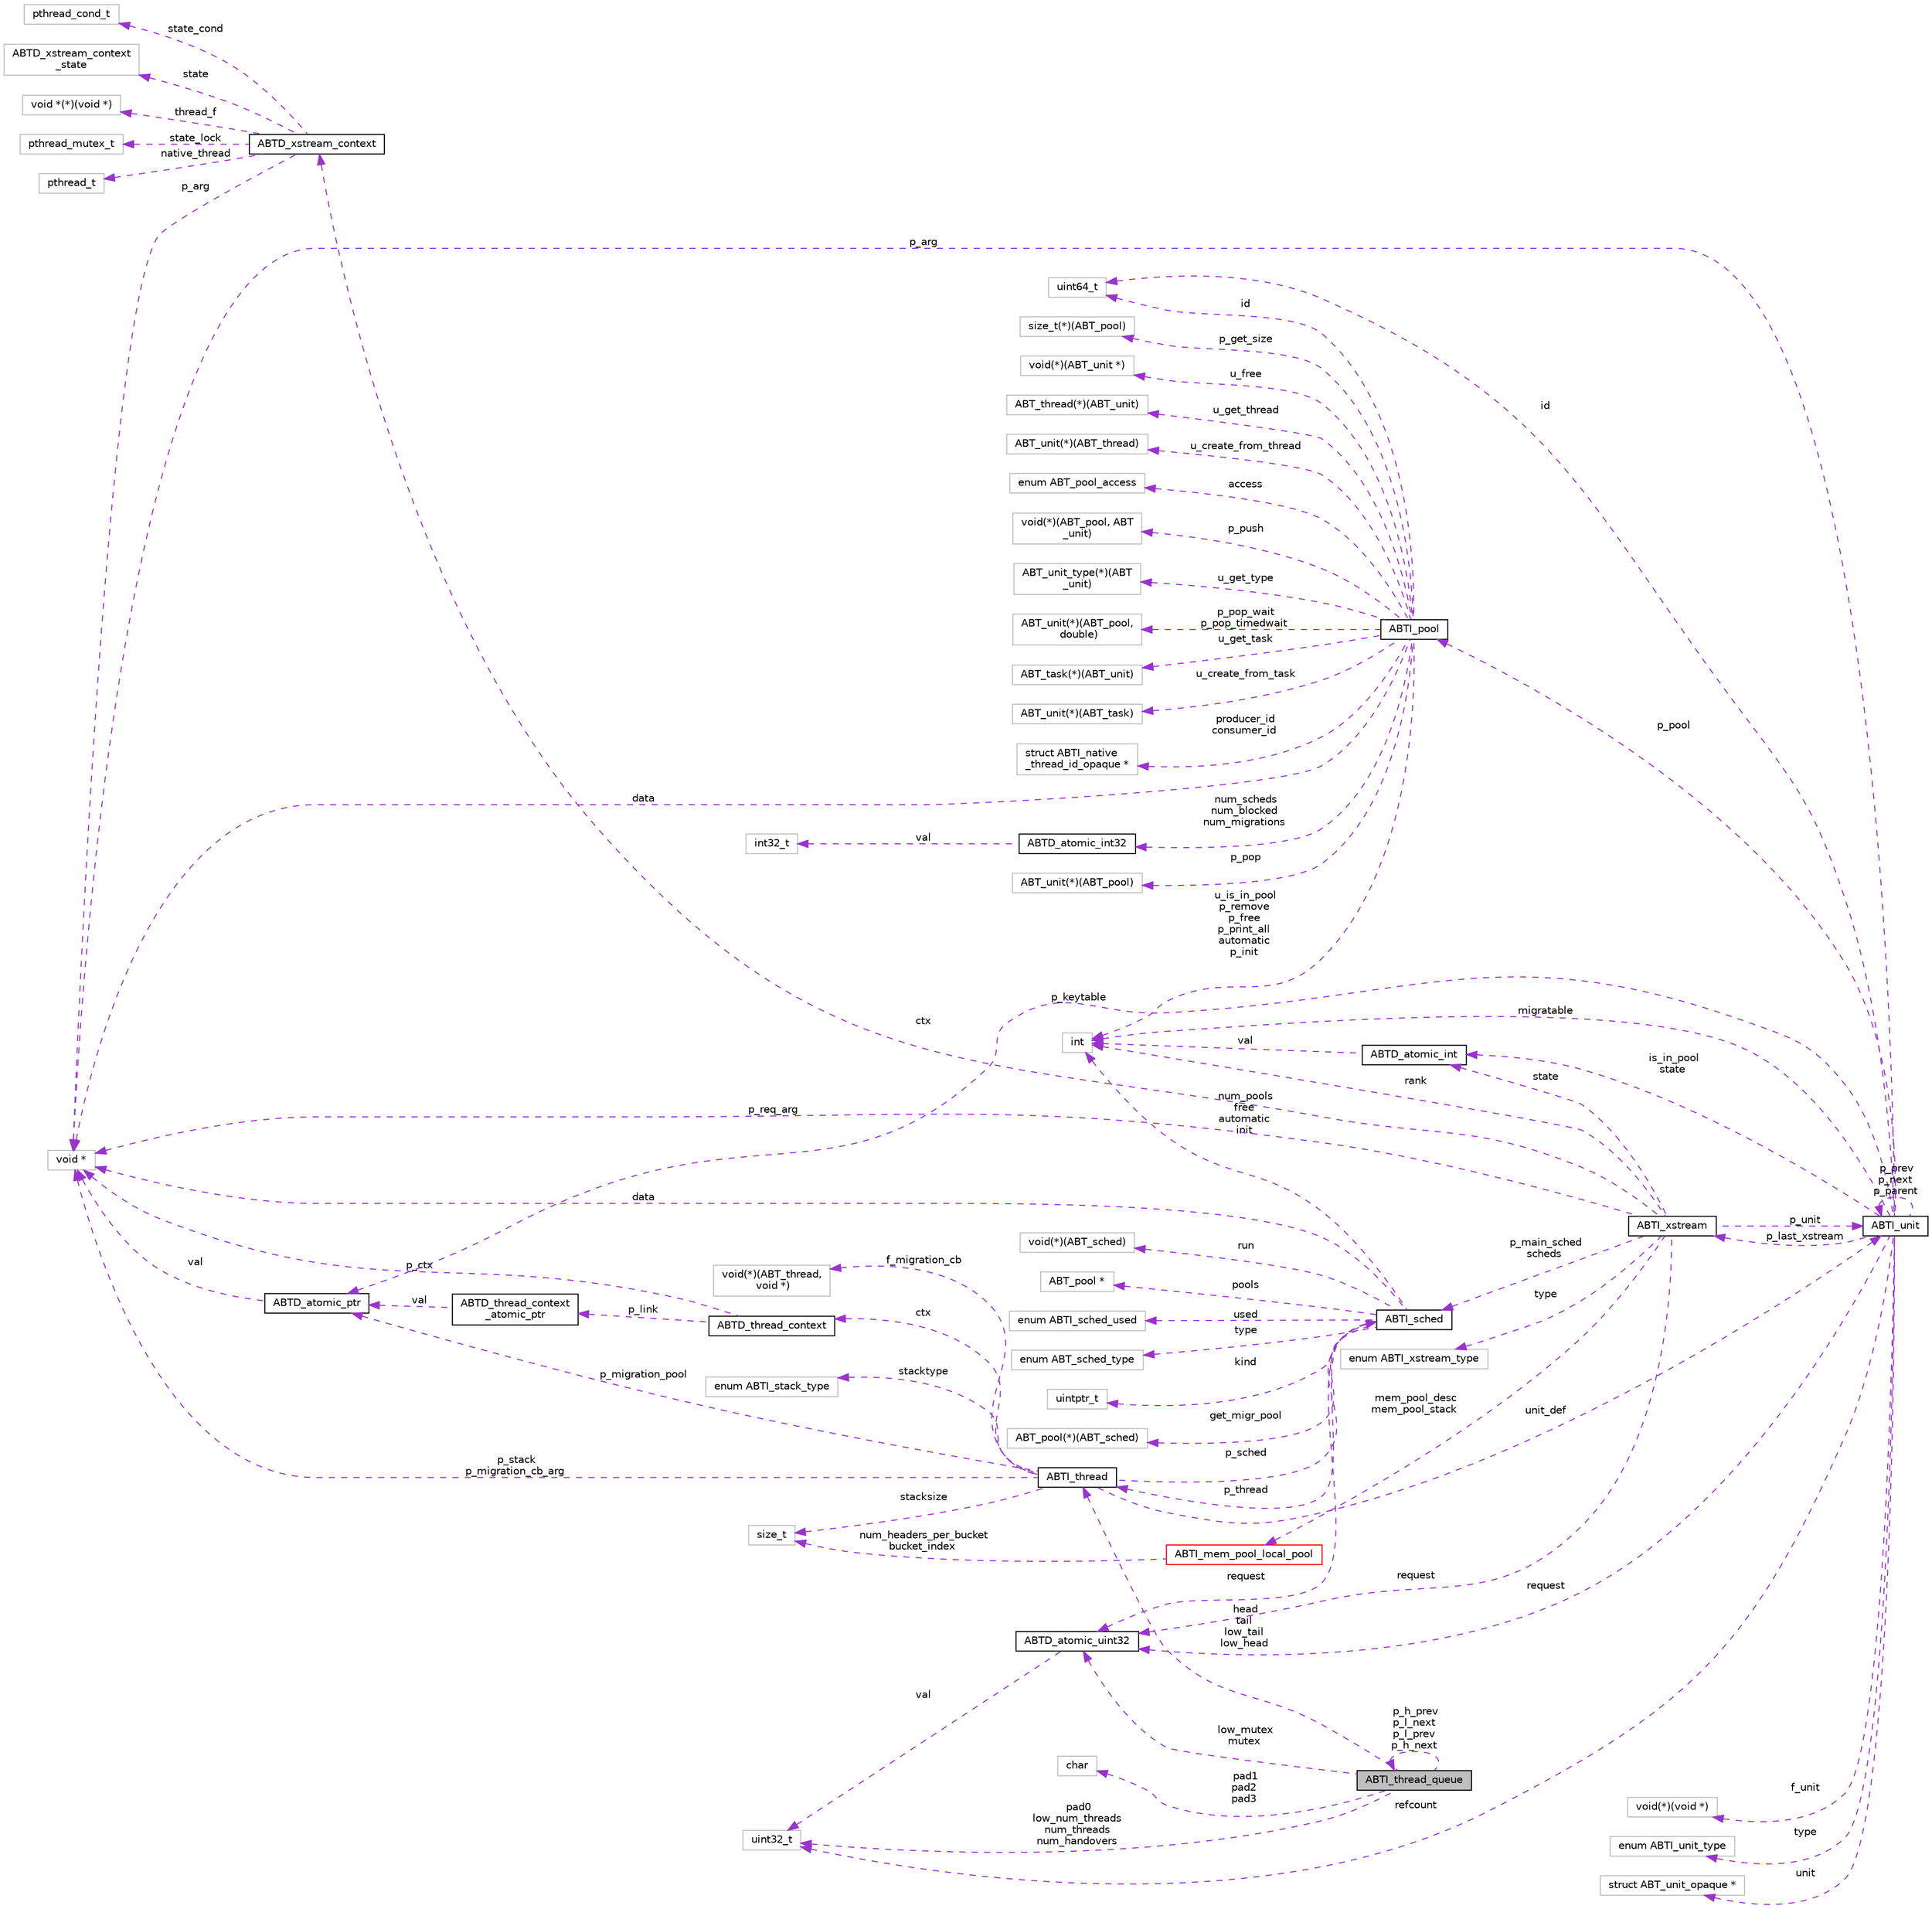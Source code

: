 digraph "ABTI_thread_queue"
{
  edge [fontname="Helvetica",fontsize="10",labelfontname="Helvetica",labelfontsize="10"];
  node [fontname="Helvetica",fontsize="10",shape=record];
  rankdir="LR";
  Node1 [label="ABTI_thread_queue",height=0.2,width=0.4,color="black", fillcolor="grey75", style="filled" fontcolor="black"];
  Node2 -> Node1 [dir="back",color="darkorchid3",fontsize="10",style="dashed",label=" head\ntail\nlow_tail\nlow_head" ,fontname="Helvetica"];
  Node2 [label="ABTI_thread",height=0.2,width=0.4,color="black", fillcolor="white", style="filled",URL="$d3/d55/structABTI__thread.html"];
  Node3 -> Node2 [dir="back",color="darkorchid3",fontsize="10",style="dashed",label=" p_sched" ,fontname="Helvetica"];
  Node3 [label="ABTI_sched",height=0.2,width=0.4,color="black", fillcolor="white", style="filled",URL="$d0/dd5/structABTI__sched.html"];
  Node2 -> Node3 [dir="back",color="darkorchid3",fontsize="10",style="dashed",label=" p_thread" ,fontname="Helvetica"];
  Node4 -> Node3 [dir="back",color="darkorchid3",fontsize="10",style="dashed",label=" get_migr_pool" ,fontname="Helvetica"];
  Node4 [label="ABT_pool(*)(ABT_sched)",height=0.2,width=0.4,color="grey75", fillcolor="white", style="filled"];
  Node5 -> Node3 [dir="back",color="darkorchid3",fontsize="10",style="dashed",label=" num_pools\nfree\nautomatic\ninit" ,fontname="Helvetica"];
  Node5 [label="int",height=0.2,width=0.4,color="grey75", fillcolor="white", style="filled"];
  Node6 -> Node3 [dir="back",color="darkorchid3",fontsize="10",style="dashed",label=" run" ,fontname="Helvetica"];
  Node6 [label="void(*)(ABT_sched)",height=0.2,width=0.4,color="grey75", fillcolor="white", style="filled"];
  Node7 -> Node3 [dir="back",color="darkorchid3",fontsize="10",style="dashed",label=" pools" ,fontname="Helvetica"];
  Node7 [label="ABT_pool *",height=0.2,width=0.4,color="grey75", fillcolor="white", style="filled"];
  Node8 -> Node3 [dir="back",color="darkorchid3",fontsize="10",style="dashed",label=" request" ,fontname="Helvetica"];
  Node8 [label="ABTD_atomic_uint32",height=0.2,width=0.4,color="black", fillcolor="white", style="filled",URL="$db/df7/structABTD__atomic__uint32.html"];
  Node9 -> Node8 [dir="back",color="darkorchid3",fontsize="10",style="dashed",label=" val" ,fontname="Helvetica"];
  Node9 [label="uint32_t",height=0.2,width=0.4,color="grey75", fillcolor="white", style="filled"];
  Node10 -> Node3 [dir="back",color="darkorchid3",fontsize="10",style="dashed",label=" used" ,fontname="Helvetica"];
  Node10 [label="enum ABTI_sched_used",height=0.2,width=0.4,color="grey75", fillcolor="white", style="filled"];
  Node11 -> Node3 [dir="back",color="darkorchid3",fontsize="10",style="dashed",label=" data" ,fontname="Helvetica"];
  Node11 [label="void *",height=0.2,width=0.4,color="grey75", fillcolor="white", style="filled"];
  Node12 -> Node3 [dir="back",color="darkorchid3",fontsize="10",style="dashed",label=" type" ,fontname="Helvetica"];
  Node12 [label="enum ABT_sched_type",height=0.2,width=0.4,color="grey75", fillcolor="white", style="filled"];
  Node13 -> Node3 [dir="back",color="darkorchid3",fontsize="10",style="dashed",label=" kind" ,fontname="Helvetica"];
  Node13 [label="uintptr_t",height=0.2,width=0.4,color="grey75", fillcolor="white", style="filled"];
  Node14 -> Node2 [dir="back",color="darkorchid3",fontsize="10",style="dashed",label=" stacksize" ,fontname="Helvetica"];
  Node14 [label="size_t",height=0.2,width=0.4,color="grey75", fillcolor="white", style="filled"];
  Node15 -> Node2 [dir="back",color="darkorchid3",fontsize="10",style="dashed",label=" ctx" ,fontname="Helvetica"];
  Node15 [label="ABTD_thread_context",height=0.2,width=0.4,color="black", fillcolor="white", style="filled",URL="$d5/de4/structABTD__thread__context.html"];
  Node16 -> Node15 [dir="back",color="darkorchid3",fontsize="10",style="dashed",label=" p_link" ,fontname="Helvetica"];
  Node16 [label="ABTD_thread_context\l_atomic_ptr",height=0.2,width=0.4,color="black", fillcolor="white", style="filled",URL="$dd/dc0/structABTD__thread__context__atomic__ptr.html"];
  Node17 -> Node16 [dir="back",color="darkorchid3",fontsize="10",style="dashed",label=" val" ,fontname="Helvetica"];
  Node17 [label="ABTD_atomic_ptr",height=0.2,width=0.4,color="black", fillcolor="white", style="filled",URL="$df/d5b/structABTD__atomic__ptr.html"];
  Node11 -> Node17 [dir="back",color="darkorchid3",fontsize="10",style="dashed",label=" val" ,fontname="Helvetica"];
  Node11 -> Node15 [dir="back",color="darkorchid3",fontsize="10",style="dashed",label=" p_ctx" ,fontname="Helvetica"];
  Node17 -> Node2 [dir="back",color="darkorchid3",fontsize="10",style="dashed",label=" p_migration_pool" ,fontname="Helvetica"];
  Node18 -> Node2 [dir="back",color="darkorchid3",fontsize="10",style="dashed",label=" stacktype" ,fontname="Helvetica"];
  Node18 [label="enum ABTI_stack_type",height=0.2,width=0.4,color="grey75", fillcolor="white", style="filled"];
  Node19 -> Node2 [dir="back",color="darkorchid3",fontsize="10",style="dashed",label=" f_migration_cb" ,fontname="Helvetica"];
  Node19 [label="void(*)(ABT_thread,\l void *)",height=0.2,width=0.4,color="grey75", fillcolor="white", style="filled"];
  Node11 -> Node2 [dir="back",color="darkorchid3",fontsize="10",style="dashed",label=" p_stack\np_migration_cb_arg" ,fontname="Helvetica"];
  Node20 -> Node2 [dir="back",color="darkorchid3",fontsize="10",style="dashed",label=" unit_def" ,fontname="Helvetica"];
  Node20 [label="ABTI_unit",height=0.2,width=0.4,color="black", fillcolor="white", style="filled",URL="$dc/d58/structABTI__unit.html"];
  Node21 -> Node20 [dir="back",color="darkorchid3",fontsize="10",style="dashed",label=" f_unit" ,fontname="Helvetica"];
  Node21 [label="void(*)(void *)",height=0.2,width=0.4,color="grey75", fillcolor="white", style="filled"];
  Node22 -> Node20 [dir="back",color="darkorchid3",fontsize="10",style="dashed",label=" id" ,fontname="Helvetica"];
  Node22 [label="uint64_t",height=0.2,width=0.4,color="grey75", fillcolor="white", style="filled"];
  Node23 -> Node20 [dir="back",color="darkorchid3",fontsize="10",style="dashed",label=" p_pool" ,fontname="Helvetica"];
  Node23 [label="ABTI_pool",height=0.2,width=0.4,color="black", fillcolor="white", style="filled",URL="$df/d65/structABTI__pool.html"];
  Node24 -> Node23 [dir="back",color="darkorchid3",fontsize="10",style="dashed",label=" p_get_size" ,fontname="Helvetica"];
  Node24 [label="size_t(*)(ABT_pool)",height=0.2,width=0.4,color="grey75", fillcolor="white", style="filled"];
  Node25 -> Node23 [dir="back",color="darkorchid3",fontsize="10",style="dashed",label=" u_free" ,fontname="Helvetica"];
  Node25 [label="void(*)(ABT_unit *)",height=0.2,width=0.4,color="grey75", fillcolor="white", style="filled"];
  Node26 -> Node23 [dir="back",color="darkorchid3",fontsize="10",style="dashed",label=" u_get_thread" ,fontname="Helvetica"];
  Node26 [label="ABT_thread(*)(ABT_unit)",height=0.2,width=0.4,color="grey75", fillcolor="white", style="filled"];
  Node27 -> Node23 [dir="back",color="darkorchid3",fontsize="10",style="dashed",label=" u_create_from_thread" ,fontname="Helvetica"];
  Node27 [label="ABT_unit(*)(ABT_thread)",height=0.2,width=0.4,color="grey75", fillcolor="white", style="filled"];
  Node22 -> Node23 [dir="back",color="darkorchid3",fontsize="10",style="dashed",label=" id" ,fontname="Helvetica"];
  Node28 -> Node23 [dir="back",color="darkorchid3",fontsize="10",style="dashed",label=" access" ,fontname="Helvetica"];
  Node28 [label="enum ABT_pool_access",height=0.2,width=0.4,color="grey75", fillcolor="white", style="filled"];
  Node29 -> Node23 [dir="back",color="darkorchid3",fontsize="10",style="dashed",label=" p_push" ,fontname="Helvetica"];
  Node29 [label="void(*)(ABT_pool, ABT\l_unit)",height=0.2,width=0.4,color="grey75", fillcolor="white", style="filled"];
  Node30 -> Node23 [dir="back",color="darkorchid3",fontsize="10",style="dashed",label=" u_get_type" ,fontname="Helvetica"];
  Node30 [label="ABT_unit_type(*)(ABT\l_unit)",height=0.2,width=0.4,color="grey75", fillcolor="white", style="filled"];
  Node31 -> Node23 [dir="back",color="darkorchid3",fontsize="10",style="dashed",label=" p_pop_wait\np_pop_timedwait" ,fontname="Helvetica"];
  Node31 [label="ABT_unit(*)(ABT_pool,\l double)",height=0.2,width=0.4,color="grey75", fillcolor="white", style="filled"];
  Node5 -> Node23 [dir="back",color="darkorchid3",fontsize="10",style="dashed",label=" u_is_in_pool\np_remove\np_free\np_print_all\nautomatic\np_init" ,fontname="Helvetica"];
  Node32 -> Node23 [dir="back",color="darkorchid3",fontsize="10",style="dashed",label=" num_scheds\nnum_blocked\nnum_migrations" ,fontname="Helvetica"];
  Node32 [label="ABTD_atomic_int32",height=0.2,width=0.4,color="black", fillcolor="white", style="filled",URL="$db/d9a/structABTD__atomic__int32.html"];
  Node33 -> Node32 [dir="back",color="darkorchid3",fontsize="10",style="dashed",label=" val" ,fontname="Helvetica"];
  Node33 [label="int32_t",height=0.2,width=0.4,color="grey75", fillcolor="white", style="filled"];
  Node34 -> Node23 [dir="back",color="darkorchid3",fontsize="10",style="dashed",label=" u_get_task" ,fontname="Helvetica"];
  Node34 [label="ABT_task(*)(ABT_unit)",height=0.2,width=0.4,color="grey75", fillcolor="white", style="filled"];
  Node35 -> Node23 [dir="back",color="darkorchid3",fontsize="10",style="dashed",label=" u_create_from_task" ,fontname="Helvetica"];
  Node35 [label="ABT_unit(*)(ABT_task)",height=0.2,width=0.4,color="grey75", fillcolor="white", style="filled"];
  Node36 -> Node23 [dir="back",color="darkorchid3",fontsize="10",style="dashed",label=" producer_id\nconsumer_id" ,fontname="Helvetica"];
  Node36 [label="struct ABTI_native\l_thread_id_opaque *",height=0.2,width=0.4,color="grey75", fillcolor="white", style="filled"];
  Node37 -> Node23 [dir="back",color="darkorchid3",fontsize="10",style="dashed",label=" p_pop" ,fontname="Helvetica"];
  Node37 [label="ABT_unit(*)(ABT_pool)",height=0.2,width=0.4,color="grey75", fillcolor="white", style="filled"];
  Node11 -> Node23 [dir="back",color="darkorchid3",fontsize="10",style="dashed",label=" data" ,fontname="Helvetica"];
  Node38 -> Node20 [dir="back",color="darkorchid3",fontsize="10",style="dashed",label=" p_last_xstream" ,fontname="Helvetica"];
  Node38 [label="ABTI_xstream",height=0.2,width=0.4,color="black", fillcolor="white", style="filled",URL="$dc/d3f/structABTI__xstream.html"];
  Node39 -> Node38 [dir="back",color="darkorchid3",fontsize="10",style="dashed",label=" ctx" ,fontname="Helvetica"];
  Node39 [label="ABTD_xstream_context",height=0.2,width=0.4,color="black", fillcolor="white", style="filled",URL="$df/dec/structABTD__xstream__context.html"];
  Node40 -> Node39 [dir="back",color="darkorchid3",fontsize="10",style="dashed",label=" state" ,fontname="Helvetica"];
  Node40 [label="ABTD_xstream_context\l_state",height=0.2,width=0.4,color="grey75", fillcolor="white", style="filled"];
  Node41 -> Node39 [dir="back",color="darkorchid3",fontsize="10",style="dashed",label=" thread_f" ,fontname="Helvetica"];
  Node41 [label="void *(*)(void *)",height=0.2,width=0.4,color="grey75", fillcolor="white", style="filled"];
  Node42 -> Node39 [dir="back",color="darkorchid3",fontsize="10",style="dashed",label=" state_lock" ,fontname="Helvetica"];
  Node42 [label="pthread_mutex_t",height=0.2,width=0.4,color="grey75", fillcolor="white", style="filled"];
  Node43 -> Node39 [dir="back",color="darkorchid3",fontsize="10",style="dashed",label=" native_thread" ,fontname="Helvetica"];
  Node43 [label="pthread_t",height=0.2,width=0.4,color="grey75", fillcolor="white", style="filled"];
  Node44 -> Node39 [dir="back",color="darkorchid3",fontsize="10",style="dashed",label=" state_cond" ,fontname="Helvetica"];
  Node44 [label="pthread_cond_t",height=0.2,width=0.4,color="grey75", fillcolor="white", style="filled"];
  Node11 -> Node39 [dir="back",color="darkorchid3",fontsize="10",style="dashed",label=" p_arg" ,fontname="Helvetica"];
  Node3 -> Node38 [dir="back",color="darkorchid3",fontsize="10",style="dashed",label=" p_main_sched\nscheds" ,fontname="Helvetica"];
  Node45 -> Node38 [dir="back",color="darkorchid3",fontsize="10",style="dashed",label=" type" ,fontname="Helvetica"];
  Node45 [label="enum ABTI_xstream_type",height=0.2,width=0.4,color="grey75", fillcolor="white", style="filled"];
  Node46 -> Node38 [dir="back",color="darkorchid3",fontsize="10",style="dashed",label=" state" ,fontname="Helvetica"];
  Node46 [label="ABTD_atomic_int",height=0.2,width=0.4,color="black", fillcolor="white", style="filled",URL="$d5/df5/structABTD__atomic__int.html"];
  Node5 -> Node46 [dir="back",color="darkorchid3",fontsize="10",style="dashed",label=" val" ,fontname="Helvetica"];
  Node5 -> Node38 [dir="back",color="darkorchid3",fontsize="10",style="dashed",label=" rank" ,fontname="Helvetica"];
  Node47 -> Node38 [dir="back",color="darkorchid3",fontsize="10",style="dashed",label=" mem_pool_desc\nmem_pool_stack" ,fontname="Helvetica"];
  Node47 [label="ABTI_mem_pool_local_pool",height=0.2,width=0.4,color="red", fillcolor="white", style="filled",URL="$d6/d69/structABTI__mem__pool__local__pool.html"];
  Node14 -> Node47 [dir="back",color="darkorchid3",fontsize="10",style="dashed",label=" num_headers_per_bucket\nbucket_index" ,fontname="Helvetica"];
  Node8 -> Node38 [dir="back",color="darkorchid3",fontsize="10",style="dashed",label=" request" ,fontname="Helvetica"];
  Node11 -> Node38 [dir="back",color="darkorchid3",fontsize="10",style="dashed",label=" p_req_arg" ,fontname="Helvetica"];
  Node20 -> Node38 [dir="back",color="darkorchid3",fontsize="10",style="dashed",label=" p_unit" ,fontname="Helvetica"];
  Node9 -> Node20 [dir="back",color="darkorchid3",fontsize="10",style="dashed",label=" refcount" ,fontname="Helvetica"];
  Node5 -> Node20 [dir="back",color="darkorchid3",fontsize="10",style="dashed",label=" migratable" ,fontname="Helvetica"];
  Node46 -> Node20 [dir="back",color="darkorchid3",fontsize="10",style="dashed",label=" is_in_pool\nstate" ,fontname="Helvetica"];
  Node17 -> Node20 [dir="back",color="darkorchid3",fontsize="10",style="dashed",label=" p_keytable" ,fontname="Helvetica"];
  Node8 -> Node20 [dir="back",color="darkorchid3",fontsize="10",style="dashed",label=" request" ,fontname="Helvetica"];
  Node48 -> Node20 [dir="back",color="darkorchid3",fontsize="10",style="dashed",label=" type" ,fontname="Helvetica"];
  Node48 [label="enum ABTI_unit_type",height=0.2,width=0.4,color="grey75", fillcolor="white", style="filled"];
  Node11 -> Node20 [dir="back",color="darkorchid3",fontsize="10",style="dashed",label=" p_arg" ,fontname="Helvetica"];
  Node49 -> Node20 [dir="back",color="darkorchid3",fontsize="10",style="dashed",label=" unit" ,fontname="Helvetica"];
  Node49 [label="struct ABT_unit_opaque *",height=0.2,width=0.4,color="grey75", fillcolor="white", style="filled"];
  Node20 -> Node20 [dir="back",color="darkorchid3",fontsize="10",style="dashed",label=" p_prev\np_next\np_parent" ,fontname="Helvetica"];
  Node50 -> Node1 [dir="back",color="darkorchid3",fontsize="10",style="dashed",label=" pad1\npad2\npad3" ,fontname="Helvetica"];
  Node50 [label="char",height=0.2,width=0.4,color="grey75", fillcolor="white", style="filled"];
  Node1 -> Node1 [dir="back",color="darkorchid3",fontsize="10",style="dashed",label=" p_h_prev\np_l_next\np_l_prev\np_h_next" ,fontname="Helvetica"];
  Node9 -> Node1 [dir="back",color="darkorchid3",fontsize="10",style="dashed",label=" pad0\nlow_num_threads\nnum_threads\nnum_handovers" ,fontname="Helvetica"];
  Node8 -> Node1 [dir="back",color="darkorchid3",fontsize="10",style="dashed",label=" low_mutex\nmutex" ,fontname="Helvetica"];
}

